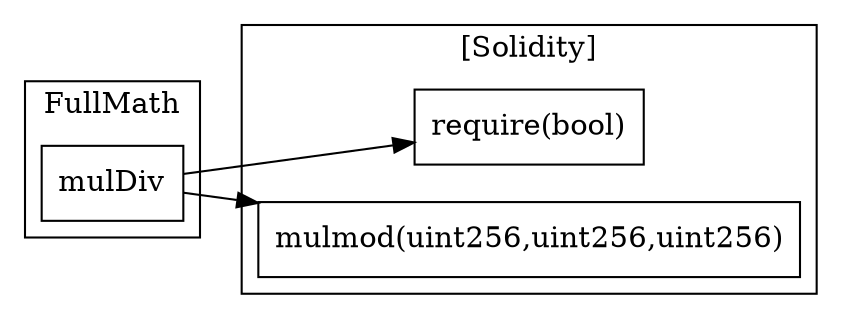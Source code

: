 strict digraph {
rankdir="LR"
node [shape=box]
subgraph cluster_132_FullMath {
label = "FullMath"
"132_mulDiv" [label="mulDiv"]
}subgraph cluster_solidity {
label = "[Solidity]"
"require(bool)" 
"mulmod(uint256,uint256,uint256)" 
"132_mulDiv" -> "require(bool)"
"132_mulDiv" -> "mulmod(uint256,uint256,uint256)"
}
}